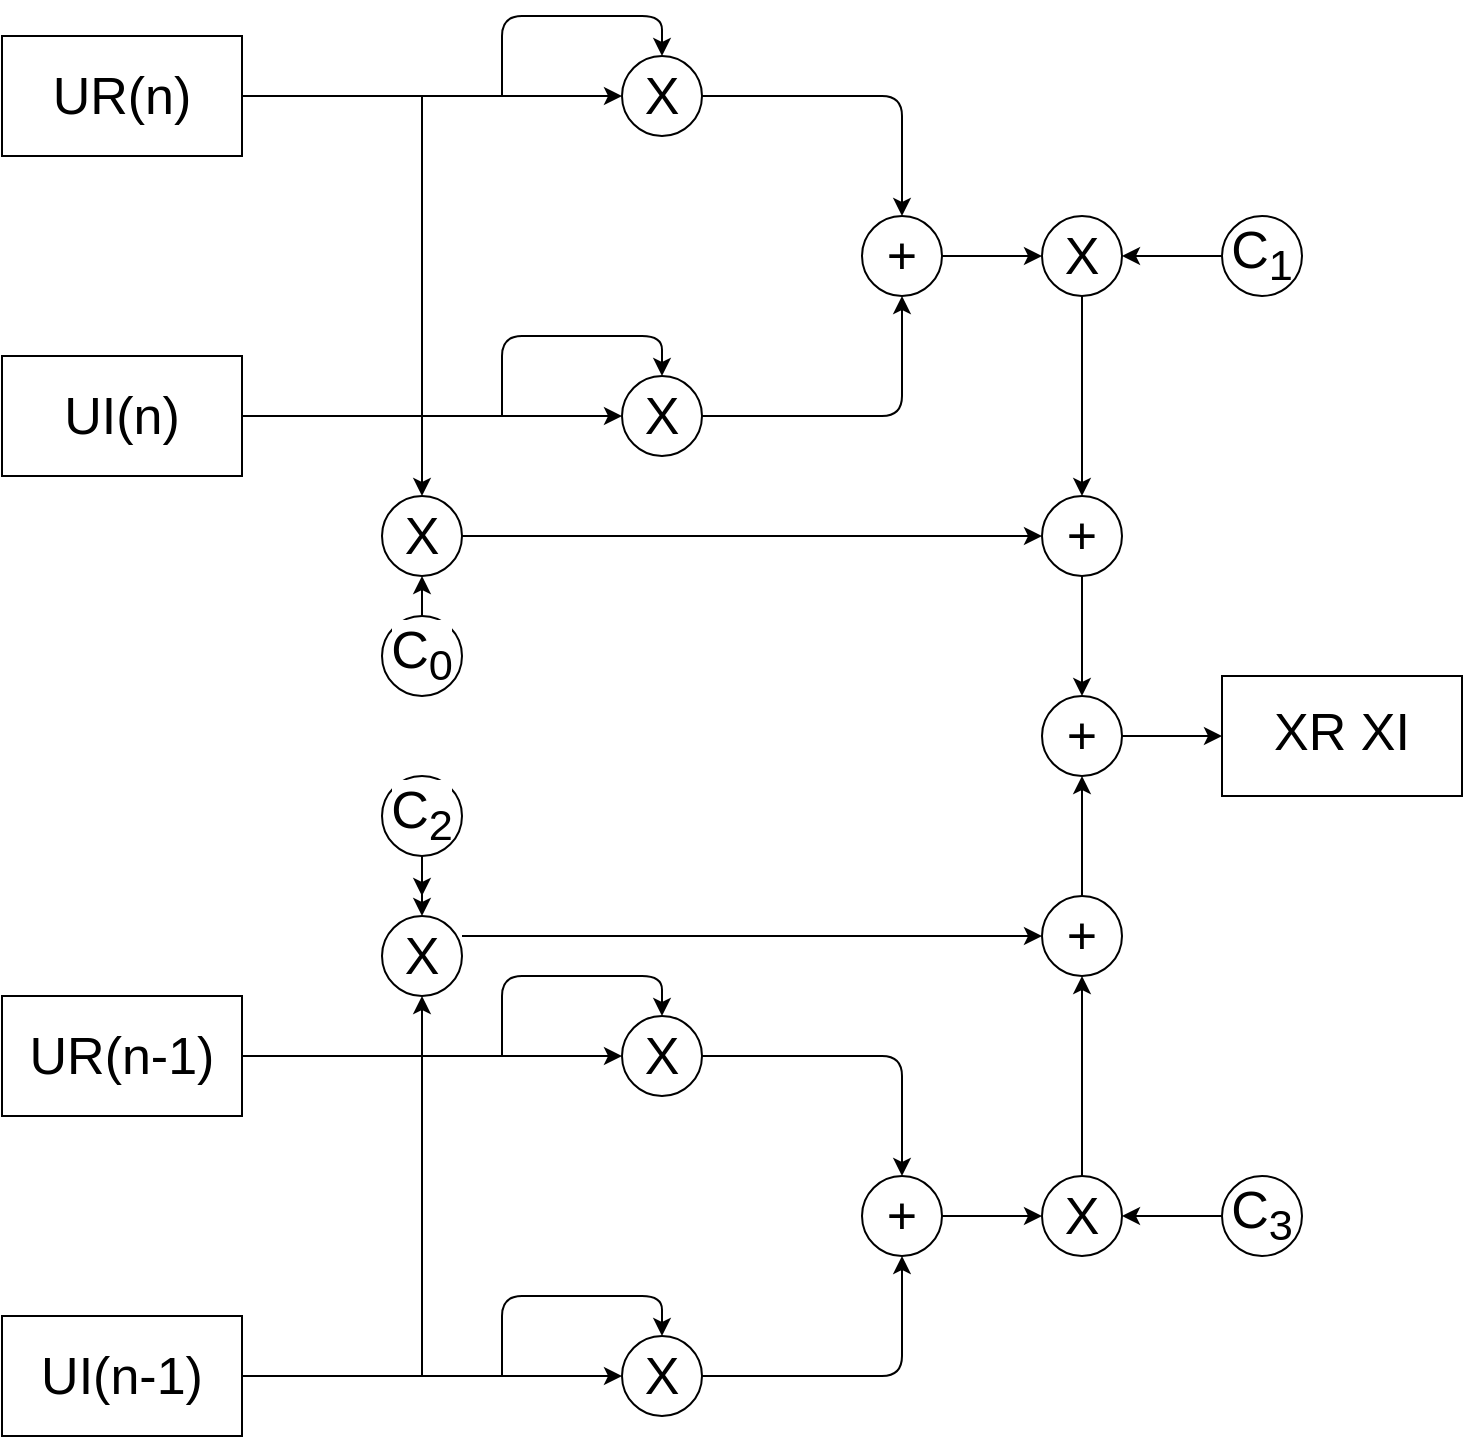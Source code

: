 <mxfile>
    <diagram id="gLqaxYwyehc-N7VfR_vB" name="Página-1">
        <mxGraphModel dx="1148" dy="866" grid="1" gridSize="10" guides="1" tooltips="1" connect="1" arrows="1" fold="1" page="1" pageScale="1" pageWidth="1169" pageHeight="827" background="#ffffff" math="0" shadow="0">
            <root>
                <mxCell id="0"/>
                <mxCell id="1" parent="0"/>
                <mxCell id="10" style="edgeStyle=none;html=1;entryX=0;entryY=0.5;entryDx=0;entryDy=0;fontSize=26;strokeColor=#000000;" parent="1" source="3" target="9" edge="1">
                    <mxGeometry relative="1" as="geometry"/>
                </mxCell>
                <mxCell id="3" value="&lt;font style=&quot;font-size: 26px;&quot; color=&quot;#000000&quot;&gt;UI(n)&lt;/font&gt;" style="rounded=0;whiteSpace=wrap;html=1;fillColor=#FFFFFF;strokeColor=#000000;" parent="1" vertex="1">
                    <mxGeometry x="110" y="210" width="120" height="60" as="geometry"/>
                </mxCell>
                <mxCell id="22" style="edgeStyle=none;html=1;entryX=0.5;entryY=1;entryDx=0;entryDy=0;fontSize=26;strokeColor=#000000;" parent="1" source="9" target="21" edge="1">
                    <mxGeometry relative="1" as="geometry">
                        <Array as="points">
                            <mxPoint x="560" y="240"/>
                        </Array>
                    </mxGeometry>
                </mxCell>
                <mxCell id="9" value="&lt;font color=&quot;#000000&quot; style=&quot;font-size: 26px; background-color: rgb(255, 255, 255);&quot;&gt;X&lt;/font&gt;" style="ellipse;whiteSpace=wrap;html=1;aspect=fixed;strokeColor=#000000;fillColor=#FFFFFF;" parent="1" vertex="1">
                    <mxGeometry x="420" y="220" width="40" height="40" as="geometry"/>
                </mxCell>
                <mxCell id="14" value="" style="endArrow=classic;html=1;fontSize=26;strokeColor=#000000;" parent="1" edge="1">
                    <mxGeometry width="50" height="50" relative="1" as="geometry">
                        <mxPoint x="360" y="240" as="sourcePoint"/>
                        <mxPoint x="440" y="220" as="targetPoint"/>
                        <Array as="points">
                            <mxPoint x="360" y="200"/>
                            <mxPoint x="440" y="200"/>
                        </Array>
                    </mxGeometry>
                </mxCell>
                <mxCell id="15" style="edgeStyle=none;html=1;entryX=0;entryY=0.5;entryDx=0;entryDy=0;fontSize=26;strokeColor=#000000;" parent="1" source="16" target="17" edge="1">
                    <mxGeometry relative="1" as="geometry"/>
                </mxCell>
                <mxCell id="16" value="&lt;font style=&quot;font-size: 26px;&quot; color=&quot;#000000&quot;&gt;UR(n)&lt;/font&gt;" style="rounded=0;whiteSpace=wrap;html=1;strokeColor=#000000;fillColor=#FFFFFF;" parent="1" vertex="1">
                    <mxGeometry x="110" y="50" width="120" height="60" as="geometry"/>
                </mxCell>
                <mxCell id="23" style="edgeStyle=none;html=1;fontSize=26;entryX=0.5;entryY=0;entryDx=0;entryDy=0;strokeColor=#000000;" parent="1" source="17" target="21" edge="1">
                    <mxGeometry relative="1" as="geometry">
                        <Array as="points">
                            <mxPoint x="560" y="80"/>
                        </Array>
                        <mxPoint x="450" y="160" as="targetPoint"/>
                    </mxGeometry>
                </mxCell>
                <mxCell id="17" value="&lt;font color=&quot;#000000&quot; style=&quot;font-size: 26px;&quot;&gt;X&lt;/font&gt;" style="ellipse;whiteSpace=wrap;html=1;aspect=fixed;fillColor=#FFFFFF;strokeColor=#000000;" parent="1" vertex="1">
                    <mxGeometry x="420" y="60" width="40" height="40" as="geometry"/>
                </mxCell>
                <mxCell id="20" value="" style="endArrow=classic;html=1;fontSize=26;entryX=0.5;entryY=0;entryDx=0;entryDy=0;strokeColor=#000000;" parent="1" target="17" edge="1">
                    <mxGeometry width="50" height="50" relative="1" as="geometry">
                        <mxPoint x="360" y="80" as="sourcePoint"/>
                        <mxPoint x="580" y="60" as="targetPoint"/>
                        <Array as="points">
                            <mxPoint x="360" y="40"/>
                            <mxPoint x="440" y="40"/>
                        </Array>
                    </mxGeometry>
                </mxCell>
                <mxCell id="51" style="edgeStyle=none;html=1;entryX=0;entryY=0.5;entryDx=0;entryDy=0;strokeColor=#000000;" parent="1" source="21" target="46" edge="1">
                    <mxGeometry relative="1" as="geometry"/>
                </mxCell>
                <mxCell id="21" value="&lt;font style=&quot;font-size: 26px;&quot;&gt;&lt;font style=&quot;background-color: rgb(255, 255, 255);&quot; color=&quot;#000000&quot;&gt;+&lt;/font&gt;&lt;br&gt;&lt;/font&gt;" style="ellipse;whiteSpace=wrap;html=1;aspect=fixed;strokeColor=#000000;fillColor=#FFFFFF;" parent="1" vertex="1">
                    <mxGeometry x="540" y="140" width="40" height="40" as="geometry"/>
                </mxCell>
                <mxCell id="45" style="edgeStyle=none;html=1;exitX=0.5;exitY=0;exitDx=0;exitDy=0;entryX=0.5;entryY=1;entryDx=0;entryDy=0;strokeColor=#000000;" parent="1" source="36" edge="1">
                    <mxGeometry relative="1" as="geometry">
                        <mxPoint x="320.0" y="320" as="targetPoint"/>
                    </mxGeometry>
                </mxCell>
                <mxCell id="36" value="&lt;span style=&quot;font-size: 26px; background-color: rgb(255, 255, 255);&quot;&gt;&lt;font style=&quot;&quot; color=&quot;#000000&quot;&gt;C&lt;sub style=&quot;&quot;&gt;0&lt;/sub&gt;&lt;/font&gt;&lt;/span&gt;" style="ellipse;whiteSpace=wrap;html=1;aspect=fixed;strokeColor=#000000;fillColor=#FFFFFF;" parent="1" vertex="1">
                    <mxGeometry x="300" y="340" width="40" height="40" as="geometry"/>
                </mxCell>
                <mxCell id="52" style="edgeStyle=none;html=1;entryX=1;entryY=0.5;entryDx=0;entryDy=0;strokeColor=#000000;" parent="1" source="39" target="46" edge="1">
                    <mxGeometry relative="1" as="geometry"/>
                </mxCell>
                <mxCell id="39" value="&lt;span style=&quot;font-size: 26px;&quot;&gt;&lt;font color=&quot;#000000&quot;&gt;C&lt;sub&gt;1&lt;/sub&gt;&lt;/font&gt;&lt;/span&gt;" style="ellipse;whiteSpace=wrap;html=1;aspect=fixed;strokeColor=#000000;fillColor=#FFFFFF;" parent="1" vertex="1">
                    <mxGeometry x="720" y="140" width="40" height="40" as="geometry"/>
                </mxCell>
                <mxCell id="91" style="edgeStyle=none;html=1;exitX=0.5;exitY=1;exitDx=0;exitDy=0;entryX=0.5;entryY=0;entryDx=0;entryDy=0;" parent="1" edge="1">
                    <mxGeometry relative="1" as="geometry">
                        <mxPoint x="320.0" y="460" as="sourcePoint"/>
                        <mxPoint x="320.0" y="480" as="targetPoint"/>
                    </mxGeometry>
                </mxCell>
                <mxCell id="94" style="edgeStyle=none;html=1;entryX=0;entryY=0.5;entryDx=0;entryDy=0;strokeColor=#000000;" parent="1" target="93" edge="1">
                    <mxGeometry relative="1" as="geometry">
                        <mxPoint x="340.0" y="300" as="sourcePoint"/>
                    </mxGeometry>
                </mxCell>
                <mxCell id="43" value="" style="endArrow=classic;html=1;entryX=0.5;entryY=0;entryDx=0;entryDy=0;strokeColor=#000000;" parent="1" edge="1">
                    <mxGeometry width="50" height="50" relative="1" as="geometry">
                        <mxPoint x="320" y="80" as="sourcePoint"/>
                        <mxPoint x="320.0" y="280" as="targetPoint"/>
                    </mxGeometry>
                </mxCell>
                <mxCell id="95" style="edgeStyle=none;html=1;entryX=0.5;entryY=0;entryDx=0;entryDy=0;strokeColor=#000000;" parent="1" source="46" target="93" edge="1">
                    <mxGeometry relative="1" as="geometry"/>
                </mxCell>
                <mxCell id="46" value="&lt;font color=&quot;#000000&quot; style=&quot;font-size: 26px; background-color: rgb(255, 255, 255);&quot;&gt;X&lt;/font&gt;" style="ellipse;whiteSpace=wrap;html=1;aspect=fixed;fillColor=#FFFFFF;strokeColor=#000000;" parent="1" vertex="1">
                    <mxGeometry x="630" y="140" width="40" height="40" as="geometry"/>
                </mxCell>
                <mxCell id="92" style="edgeStyle=none;html=1;entryX=0;entryY=0.5;entryDx=0;entryDy=0;strokeColor=#000000;" parent="1" target="96" edge="1">
                    <mxGeometry relative="1" as="geometry">
                        <mxPoint x="690" y="500" as="targetPoint"/>
                        <mxPoint x="340.0" y="500" as="sourcePoint"/>
                    </mxGeometry>
                </mxCell>
                <mxCell id="100" style="edgeStyle=none;html=1;strokeColor=#000000;" parent="1" source="93" target="99" edge="1">
                    <mxGeometry relative="1" as="geometry">
                        <Array as="points">
                            <mxPoint x="650" y="350"/>
                        </Array>
                    </mxGeometry>
                </mxCell>
                <mxCell id="93" value="&lt;font style=&quot;font-size: 26px;&quot;&gt;&lt;font style=&quot;background-color: rgb(255, 255, 255);&quot; color=&quot;#000000&quot;&gt;+&lt;/font&gt;&lt;br&gt;&lt;/font&gt;" style="ellipse;whiteSpace=wrap;html=1;aspect=fixed;fillColor=#FFFFFF;strokeColor=#000000;" parent="1" vertex="1">
                    <mxGeometry x="630" y="280" width="40" height="40" as="geometry"/>
                </mxCell>
                <mxCell id="101" style="edgeStyle=none;html=1;exitX=0.5;exitY=0;exitDx=0;exitDy=0;entryX=0.5;entryY=1;entryDx=0;entryDy=0;strokeColor=#000000;" parent="1" source="96" target="99" edge="1">
                    <mxGeometry relative="1" as="geometry"/>
                </mxCell>
                <mxCell id="96" value="&lt;font style=&quot;font-size: 26px;&quot;&gt;&lt;font style=&quot;background-color: rgb(255, 255, 255);&quot; color=&quot;#000000&quot;&gt;+&lt;/font&gt;&lt;br&gt;&lt;/font&gt;" style="ellipse;whiteSpace=wrap;html=1;aspect=fixed;fillColor=#FFFFFF;strokeColor=#000000;" parent="1" vertex="1">
                    <mxGeometry x="630" y="480" width="40" height="40" as="geometry"/>
                </mxCell>
                <mxCell id="103" style="edgeStyle=none;html=1;entryX=0;entryY=0.5;entryDx=0;entryDy=0;strokeColor=#000000;" parent="1" source="99" target="102" edge="1">
                    <mxGeometry relative="1" as="geometry"/>
                </mxCell>
                <mxCell id="99" value="&lt;font style=&quot;font-size: 26px;&quot;&gt;&lt;font color=&quot;#000000&quot;&gt;+&lt;/font&gt;&lt;br&gt;&lt;/font&gt;" style="ellipse;whiteSpace=wrap;html=1;aspect=fixed;fillColor=#FFFFFF;strokeColor=#000000;" parent="1" vertex="1">
                    <mxGeometry x="630" y="380" width="40" height="40" as="geometry"/>
                </mxCell>
                <mxCell id="102" value="&lt;p style=&quot;line-height: 120%;&quot;&gt;&lt;font style=&quot;font-size: 26px;&quot; color=&quot;#000000&quot;&gt;XR XI&lt;/font&gt;&lt;/p&gt;" style="rounded=0;whiteSpace=wrap;html=1;strokeColor=#000000;fillColor=#FFFFFF;" parent="1" vertex="1">
                    <mxGeometry x="720" y="370" width="120" height="60" as="geometry"/>
                </mxCell>
                <mxCell id="104" value="&lt;font color=&quot;#000000&quot; style=&quot;font-size: 26px; background-color: rgb(255, 255, 255);&quot;&gt;X&lt;/font&gt;" style="ellipse;whiteSpace=wrap;html=1;aspect=fixed;strokeColor=#000000;fillColor=#FFFFFF;" parent="1" vertex="1">
                    <mxGeometry x="300" y="280" width="40" height="40" as="geometry"/>
                </mxCell>
                <mxCell id="105" style="edgeStyle=none;html=1;entryX=0;entryY=0.5;entryDx=0;entryDy=0;fontSize=26;strokeColor=#000000;" parent="1" source="106" target="108" edge="1">
                    <mxGeometry relative="1" as="geometry"/>
                </mxCell>
                <mxCell id="106" value="&lt;font style=&quot;font-size: 26px;&quot; color=&quot;#000000&quot;&gt;UI(n-1)&lt;/font&gt;" style="rounded=0;whiteSpace=wrap;html=1;fillColor=#FFFFFF;strokeColor=#000000;" parent="1" vertex="1">
                    <mxGeometry x="110" y="690" width="120" height="60" as="geometry"/>
                </mxCell>
                <mxCell id="107" style="edgeStyle=none;html=1;entryX=0.5;entryY=1;entryDx=0;entryDy=0;fontSize=26;strokeColor=#000000;" parent="1" source="108" target="116" edge="1">
                    <mxGeometry relative="1" as="geometry">
                        <Array as="points">
                            <mxPoint x="560" y="720"/>
                        </Array>
                    </mxGeometry>
                </mxCell>
                <mxCell id="108" value="&lt;font color=&quot;#000000&quot; style=&quot;font-size: 26px; background-color: rgb(255, 255, 255);&quot;&gt;X&lt;/font&gt;" style="ellipse;whiteSpace=wrap;html=1;aspect=fixed;strokeColor=#000000;fillColor=#FFFFFF;" parent="1" vertex="1">
                    <mxGeometry x="420" y="700" width="40" height="40" as="geometry"/>
                </mxCell>
                <mxCell id="109" value="" style="endArrow=classic;html=1;fontSize=26;strokeColor=#000000;" parent="1" edge="1">
                    <mxGeometry width="50" height="50" relative="1" as="geometry">
                        <mxPoint x="360.0" y="720" as="sourcePoint"/>
                        <mxPoint x="440.0" y="700" as="targetPoint"/>
                        <Array as="points">
                            <mxPoint x="360" y="680"/>
                            <mxPoint x="440" y="680"/>
                        </Array>
                    </mxGeometry>
                </mxCell>
                <mxCell id="110" style="edgeStyle=none;html=1;entryX=0;entryY=0.5;entryDx=0;entryDy=0;fontSize=26;strokeColor=#000000;" parent="1" source="111" target="113" edge="1">
                    <mxGeometry relative="1" as="geometry"/>
                </mxCell>
                <mxCell id="111" value="&lt;font style=&quot;font-size: 26px;&quot; color=&quot;#000000&quot;&gt;UR(n-1)&lt;/font&gt;" style="rounded=0;whiteSpace=wrap;html=1;strokeColor=#000000;fillColor=#FFFFFF;" parent="1" vertex="1">
                    <mxGeometry x="110" y="530" width="120" height="60" as="geometry"/>
                </mxCell>
                <mxCell id="112" style="edgeStyle=none;html=1;fontSize=26;entryX=0.5;entryY=0;entryDx=0;entryDy=0;strokeColor=#000000;" parent="1" source="113" target="116" edge="1">
                    <mxGeometry relative="1" as="geometry">
                        <Array as="points">
                            <mxPoint x="560" y="560"/>
                        </Array>
                        <mxPoint x="450" y="640" as="targetPoint"/>
                    </mxGeometry>
                </mxCell>
                <mxCell id="113" value="&lt;font color=&quot;#000000&quot; style=&quot;font-size: 26px;&quot;&gt;X&lt;/font&gt;" style="ellipse;whiteSpace=wrap;html=1;aspect=fixed;fillColor=#FFFFFF;strokeColor=#000000;" parent="1" vertex="1">
                    <mxGeometry x="420" y="540" width="40" height="40" as="geometry"/>
                </mxCell>
                <mxCell id="114" value="" style="endArrow=classic;html=1;fontSize=26;entryX=0.5;entryY=0;entryDx=0;entryDy=0;strokeColor=#000000;" parent="1" target="113" edge="1">
                    <mxGeometry width="50" height="50" relative="1" as="geometry">
                        <mxPoint x="360.0" y="560" as="sourcePoint"/>
                        <mxPoint x="580" y="540" as="targetPoint"/>
                        <Array as="points">
                            <mxPoint x="360" y="520"/>
                            <mxPoint x="440" y="520"/>
                        </Array>
                    </mxGeometry>
                </mxCell>
                <mxCell id="115" style="edgeStyle=none;html=1;entryX=0;entryY=0.5;entryDx=0;entryDy=0;strokeColor=#000000;" parent="1" source="116" target="123" edge="1">
                    <mxGeometry relative="1" as="geometry"/>
                </mxCell>
                <mxCell id="116" value="&lt;font style=&quot;font-size: 26px;&quot;&gt;&lt;font style=&quot;background-color: rgb(255, 255, 255);&quot; color=&quot;#000000&quot;&gt;+&lt;/font&gt;&lt;br&gt;&lt;/font&gt;" style="ellipse;whiteSpace=wrap;html=1;aspect=fixed;strokeColor=#000000;fillColor=#FFFFFF;" parent="1" vertex="1">
                    <mxGeometry x="540" y="620" width="40" height="40" as="geometry"/>
                </mxCell>
                <mxCell id="118" style="edgeStyle=none;html=1;entryX=1;entryY=0.5;entryDx=0;entryDy=0;strokeColor=#000000;" parent="1" source="119" target="123" edge="1">
                    <mxGeometry relative="1" as="geometry"/>
                </mxCell>
                <mxCell id="119" value="&lt;span style=&quot;font-size: 26px;&quot;&gt;&lt;font color=&quot;#000000&quot;&gt;C&lt;sub&gt;3&lt;/sub&gt;&lt;/font&gt;&lt;/span&gt;" style="ellipse;whiteSpace=wrap;html=1;aspect=fixed;strokeColor=#000000;fillColor=#FFFFFF;" parent="1" vertex="1">
                    <mxGeometry x="720" y="620" width="40" height="40" as="geometry"/>
                </mxCell>
                <mxCell id="130" style="edgeStyle=none;html=1;strokeColor=#000000;entryX=0.5;entryY=1;entryDx=0;entryDy=0;" parent="1" source="123" target="96" edge="1">
                    <mxGeometry relative="1" as="geometry">
                        <mxPoint x="650" y="540" as="targetPoint"/>
                    </mxGeometry>
                </mxCell>
                <mxCell id="123" value="&lt;font color=&quot;#000000&quot; style=&quot;font-size: 26px; background-color: rgb(255, 255, 255);&quot;&gt;X&lt;/font&gt;" style="ellipse;whiteSpace=wrap;html=1;aspect=fixed;fillColor=#FFFFFF;strokeColor=#000000;" parent="1" vertex="1">
                    <mxGeometry x="630" y="620" width="40" height="40" as="geometry"/>
                </mxCell>
                <mxCell id="126" value="&lt;font color=&quot;#000000&quot; style=&quot;font-size: 26px; background-color: rgb(255, 255, 255);&quot;&gt;X&lt;/font&gt;" style="ellipse;whiteSpace=wrap;html=1;aspect=fixed;strokeColor=#000000;fillColor=#FFFFFF;" parent="1" vertex="1">
                    <mxGeometry x="300" y="490" width="40" height="40" as="geometry"/>
                </mxCell>
                <mxCell id="127" value="" style="endArrow=classic;html=1;entryX=0.5;entryY=1;entryDx=0;entryDy=0;strokeColor=#000000;" parent="1" target="126" edge="1">
                    <mxGeometry width="50" height="50" relative="1" as="geometry">
                        <mxPoint x="320" y="720" as="sourcePoint"/>
                        <mxPoint x="330.0" y="290" as="targetPoint"/>
                    </mxGeometry>
                </mxCell>
                <mxCell id="128" value="&lt;span style=&quot;font-size: 26px; background-color: rgb(255, 255, 255);&quot;&gt;&lt;font style=&quot;&quot; color=&quot;#000000&quot;&gt;C&lt;sub style=&quot;&quot;&gt;2&lt;/sub&gt;&lt;/font&gt;&lt;/span&gt;" style="ellipse;whiteSpace=wrap;html=1;aspect=fixed;strokeColor=#000000;fillColor=#FFFFFF;" parent="1" vertex="1">
                    <mxGeometry x="300" y="420" width="40" height="40" as="geometry"/>
                </mxCell>
                <mxCell id="129" style="edgeStyle=none;html=1;strokeColor=#000000;fontColor=#000000;" parent="1" source="128" target="126" edge="1">
                    <mxGeometry relative="1" as="geometry"/>
                </mxCell>
            </root>
        </mxGraphModel>
    </diagram>
</mxfile>
